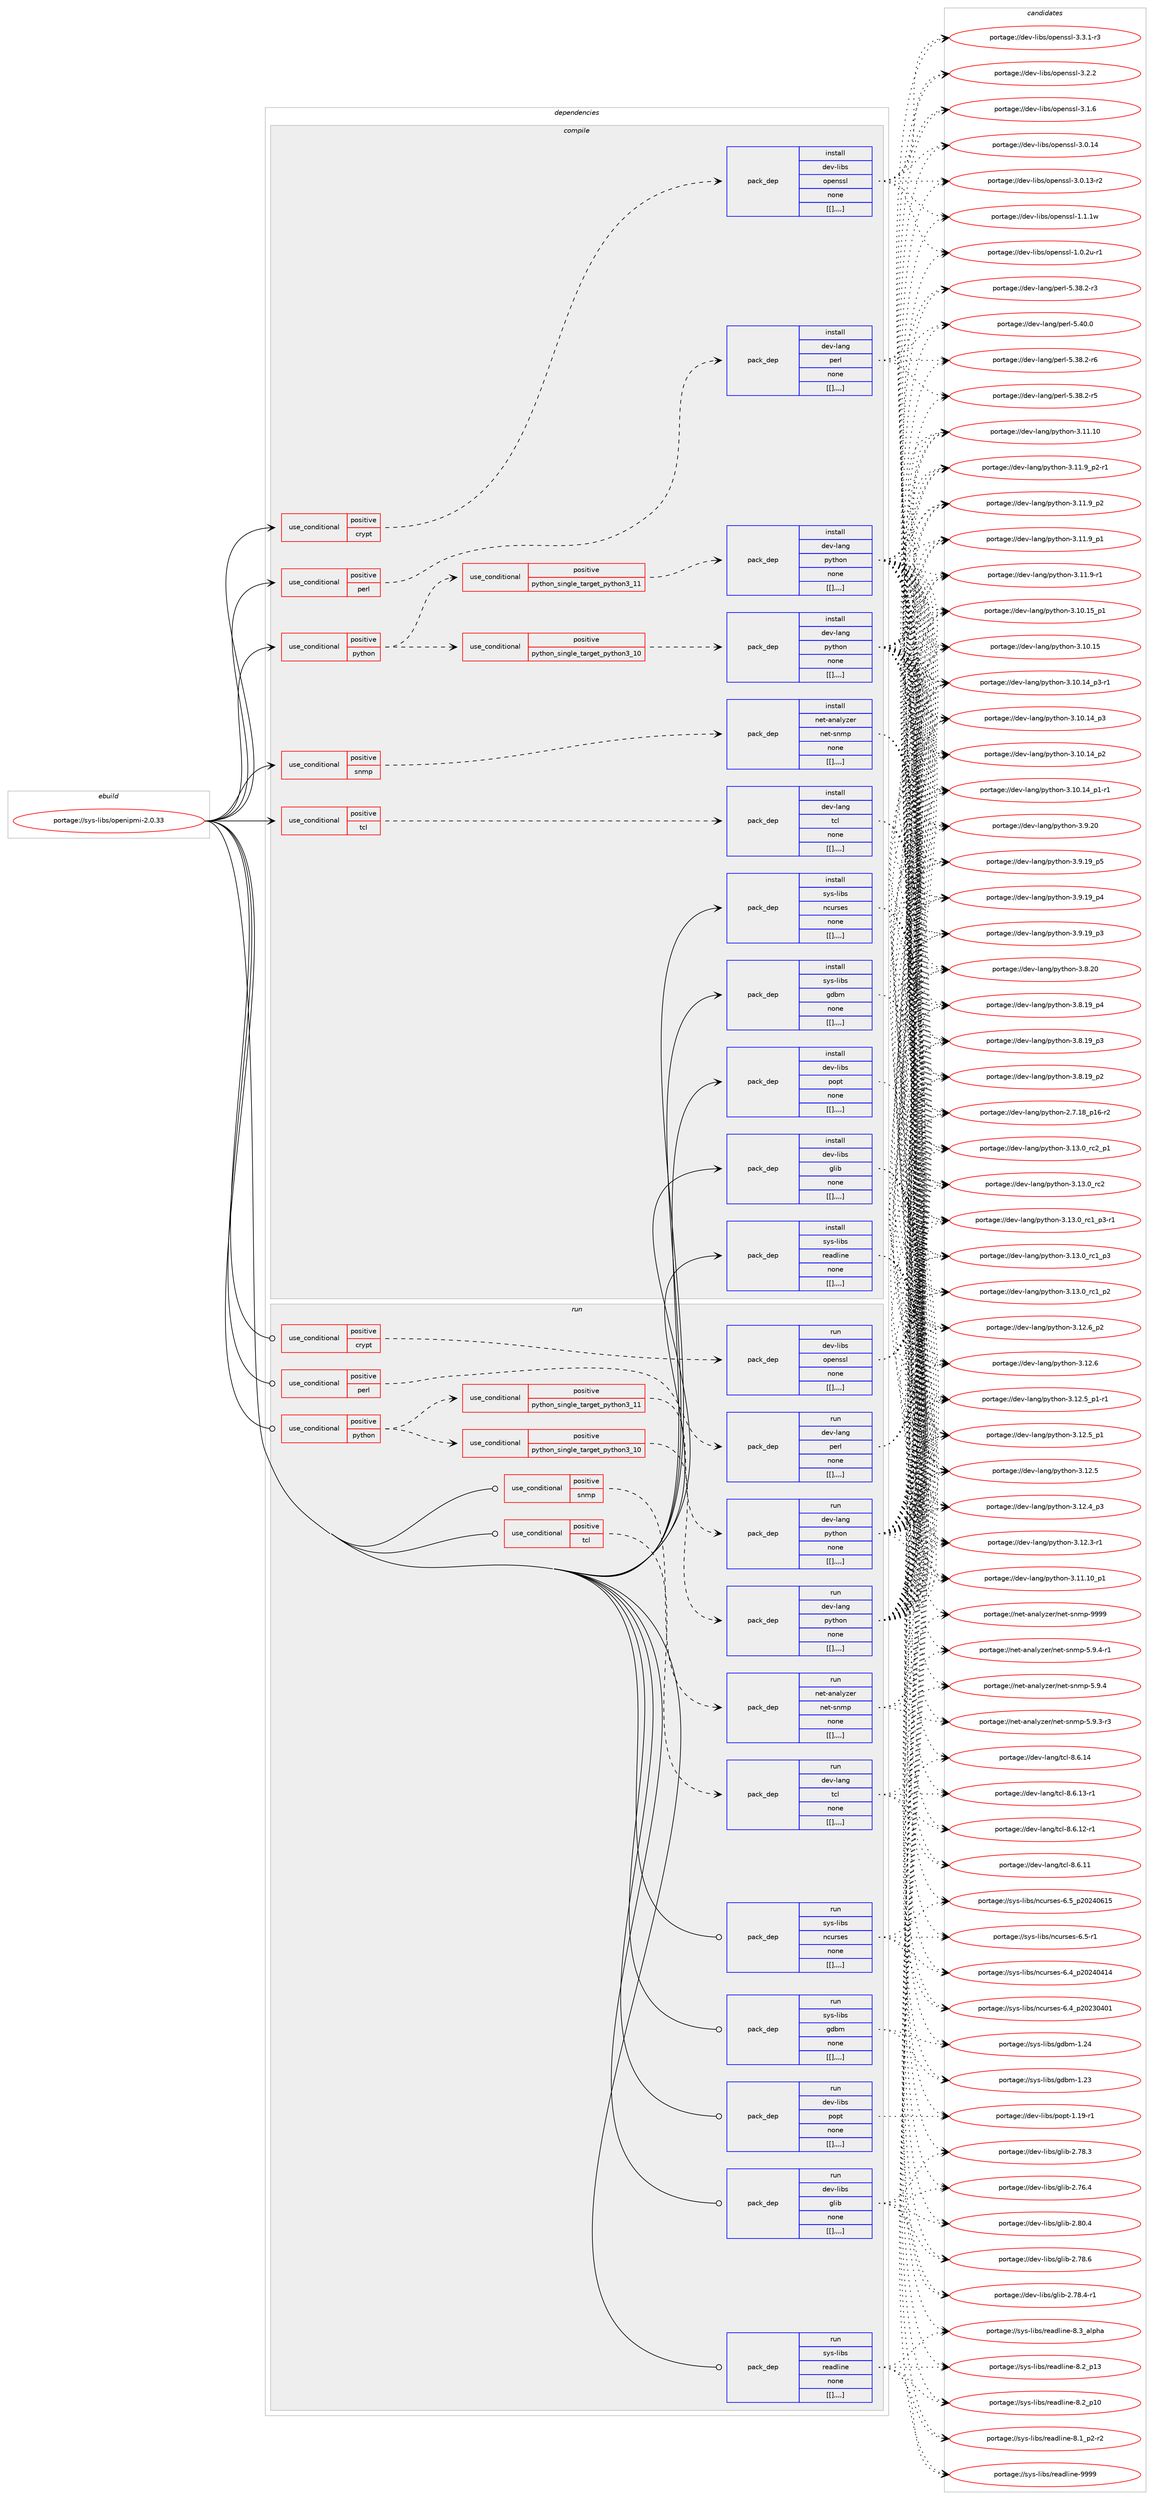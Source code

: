 digraph prolog {

# *************
# Graph options
# *************

newrank=true;
concentrate=true;
compound=true;
graph [rankdir=LR,fontname=Helvetica,fontsize=10,ranksep=1.5];#, ranksep=2.5, nodesep=0.2];
edge  [arrowhead=vee];
node  [fontname=Helvetica,fontsize=10];

# **********
# The ebuild
# **********

subgraph cluster_leftcol {
color=gray;
label=<<i>ebuild</i>>;
id [label="portage://sys-libs/openipmi-2.0.33", color=red, width=4, href="../sys-libs/openipmi-2.0.33.svg"];
}

# ****************
# The dependencies
# ****************

subgraph cluster_midcol {
color=gray;
label=<<i>dependencies</i>>;
subgraph cluster_compile {
fillcolor="#eeeeee";
style=filled;
label=<<i>compile</i>>;
subgraph cond10455 {
dependency28140 [label=<<TABLE BORDER="0" CELLBORDER="1" CELLSPACING="0" CELLPADDING="4"><TR><TD ROWSPAN="3" CELLPADDING="10">use_conditional</TD></TR><TR><TD>positive</TD></TR><TR><TD>crypt</TD></TR></TABLE>>, shape=none, color=red];
subgraph pack17607 {
dependency28141 [label=<<TABLE BORDER="0" CELLBORDER="1" CELLSPACING="0" CELLPADDING="4" WIDTH="220"><TR><TD ROWSPAN="6" CELLPADDING="30">pack_dep</TD></TR><TR><TD WIDTH="110">install</TD></TR><TR><TD>dev-libs</TD></TR><TR><TD>openssl</TD></TR><TR><TD>none</TD></TR><TR><TD>[[],,,,]</TD></TR></TABLE>>, shape=none, color=blue];
}
dependency28140:e -> dependency28141:w [weight=20,style="dashed",arrowhead="vee"];
}
id:e -> dependency28140:w [weight=20,style="solid",arrowhead="vee"];
subgraph cond10456 {
dependency28142 [label=<<TABLE BORDER="0" CELLBORDER="1" CELLSPACING="0" CELLPADDING="4"><TR><TD ROWSPAN="3" CELLPADDING="10">use_conditional</TD></TR><TR><TD>positive</TD></TR><TR><TD>perl</TD></TR></TABLE>>, shape=none, color=red];
subgraph pack17608 {
dependency28143 [label=<<TABLE BORDER="0" CELLBORDER="1" CELLSPACING="0" CELLPADDING="4" WIDTH="220"><TR><TD ROWSPAN="6" CELLPADDING="30">pack_dep</TD></TR><TR><TD WIDTH="110">install</TD></TR><TR><TD>dev-lang</TD></TR><TR><TD>perl</TD></TR><TR><TD>none</TD></TR><TR><TD>[[],,,,]</TD></TR></TABLE>>, shape=none, color=blue];
}
dependency28142:e -> dependency28143:w [weight=20,style="dashed",arrowhead="vee"];
}
id:e -> dependency28142:w [weight=20,style="solid",arrowhead="vee"];
subgraph cond10457 {
dependency28144 [label=<<TABLE BORDER="0" CELLBORDER="1" CELLSPACING="0" CELLPADDING="4"><TR><TD ROWSPAN="3" CELLPADDING="10">use_conditional</TD></TR><TR><TD>positive</TD></TR><TR><TD>python</TD></TR></TABLE>>, shape=none, color=red];
subgraph cond10458 {
dependency28145 [label=<<TABLE BORDER="0" CELLBORDER="1" CELLSPACING="0" CELLPADDING="4"><TR><TD ROWSPAN="3" CELLPADDING="10">use_conditional</TD></TR><TR><TD>positive</TD></TR><TR><TD>python_single_target_python3_10</TD></TR></TABLE>>, shape=none, color=red];
subgraph pack17609 {
dependency28146 [label=<<TABLE BORDER="0" CELLBORDER="1" CELLSPACING="0" CELLPADDING="4" WIDTH="220"><TR><TD ROWSPAN="6" CELLPADDING="30">pack_dep</TD></TR><TR><TD WIDTH="110">install</TD></TR><TR><TD>dev-lang</TD></TR><TR><TD>python</TD></TR><TR><TD>none</TD></TR><TR><TD>[[],,,,]</TD></TR></TABLE>>, shape=none, color=blue];
}
dependency28145:e -> dependency28146:w [weight=20,style="dashed",arrowhead="vee"];
}
dependency28144:e -> dependency28145:w [weight=20,style="dashed",arrowhead="vee"];
subgraph cond10459 {
dependency28147 [label=<<TABLE BORDER="0" CELLBORDER="1" CELLSPACING="0" CELLPADDING="4"><TR><TD ROWSPAN="3" CELLPADDING="10">use_conditional</TD></TR><TR><TD>positive</TD></TR><TR><TD>python_single_target_python3_11</TD></TR></TABLE>>, shape=none, color=red];
subgraph pack17610 {
dependency28148 [label=<<TABLE BORDER="0" CELLBORDER="1" CELLSPACING="0" CELLPADDING="4" WIDTH="220"><TR><TD ROWSPAN="6" CELLPADDING="30">pack_dep</TD></TR><TR><TD WIDTH="110">install</TD></TR><TR><TD>dev-lang</TD></TR><TR><TD>python</TD></TR><TR><TD>none</TD></TR><TR><TD>[[],,,,]</TD></TR></TABLE>>, shape=none, color=blue];
}
dependency28147:e -> dependency28148:w [weight=20,style="dashed",arrowhead="vee"];
}
dependency28144:e -> dependency28147:w [weight=20,style="dashed",arrowhead="vee"];
}
id:e -> dependency28144:w [weight=20,style="solid",arrowhead="vee"];
subgraph cond10460 {
dependency28149 [label=<<TABLE BORDER="0" CELLBORDER="1" CELLSPACING="0" CELLPADDING="4"><TR><TD ROWSPAN="3" CELLPADDING="10">use_conditional</TD></TR><TR><TD>positive</TD></TR><TR><TD>snmp</TD></TR></TABLE>>, shape=none, color=red];
subgraph pack17611 {
dependency28150 [label=<<TABLE BORDER="0" CELLBORDER="1" CELLSPACING="0" CELLPADDING="4" WIDTH="220"><TR><TD ROWSPAN="6" CELLPADDING="30">pack_dep</TD></TR><TR><TD WIDTH="110">install</TD></TR><TR><TD>net-analyzer</TD></TR><TR><TD>net-snmp</TD></TR><TR><TD>none</TD></TR><TR><TD>[[],,,,]</TD></TR></TABLE>>, shape=none, color=blue];
}
dependency28149:e -> dependency28150:w [weight=20,style="dashed",arrowhead="vee"];
}
id:e -> dependency28149:w [weight=20,style="solid",arrowhead="vee"];
subgraph cond10461 {
dependency28151 [label=<<TABLE BORDER="0" CELLBORDER="1" CELLSPACING="0" CELLPADDING="4"><TR><TD ROWSPAN="3" CELLPADDING="10">use_conditional</TD></TR><TR><TD>positive</TD></TR><TR><TD>tcl</TD></TR></TABLE>>, shape=none, color=red];
subgraph pack17612 {
dependency28152 [label=<<TABLE BORDER="0" CELLBORDER="1" CELLSPACING="0" CELLPADDING="4" WIDTH="220"><TR><TD ROWSPAN="6" CELLPADDING="30">pack_dep</TD></TR><TR><TD WIDTH="110">install</TD></TR><TR><TD>dev-lang</TD></TR><TR><TD>tcl</TD></TR><TR><TD>none</TD></TR><TR><TD>[[],,,,]</TD></TR></TABLE>>, shape=none, color=blue];
}
dependency28151:e -> dependency28152:w [weight=20,style="dashed",arrowhead="vee"];
}
id:e -> dependency28151:w [weight=20,style="solid",arrowhead="vee"];
subgraph pack17613 {
dependency28153 [label=<<TABLE BORDER="0" CELLBORDER="1" CELLSPACING="0" CELLPADDING="4" WIDTH="220"><TR><TD ROWSPAN="6" CELLPADDING="30">pack_dep</TD></TR><TR><TD WIDTH="110">install</TD></TR><TR><TD>dev-libs</TD></TR><TR><TD>glib</TD></TR><TR><TD>none</TD></TR><TR><TD>[[],,,,]</TD></TR></TABLE>>, shape=none, color=blue];
}
id:e -> dependency28153:w [weight=20,style="solid",arrowhead="vee"];
subgraph pack17614 {
dependency28154 [label=<<TABLE BORDER="0" CELLBORDER="1" CELLSPACING="0" CELLPADDING="4" WIDTH="220"><TR><TD ROWSPAN="6" CELLPADDING="30">pack_dep</TD></TR><TR><TD WIDTH="110">install</TD></TR><TR><TD>dev-libs</TD></TR><TR><TD>popt</TD></TR><TR><TD>none</TD></TR><TR><TD>[[],,,,]</TD></TR></TABLE>>, shape=none, color=blue];
}
id:e -> dependency28154:w [weight=20,style="solid",arrowhead="vee"];
subgraph pack17615 {
dependency28155 [label=<<TABLE BORDER="0" CELLBORDER="1" CELLSPACING="0" CELLPADDING="4" WIDTH="220"><TR><TD ROWSPAN="6" CELLPADDING="30">pack_dep</TD></TR><TR><TD WIDTH="110">install</TD></TR><TR><TD>sys-libs</TD></TR><TR><TD>gdbm</TD></TR><TR><TD>none</TD></TR><TR><TD>[[],,,,]</TD></TR></TABLE>>, shape=none, color=blue];
}
id:e -> dependency28155:w [weight=20,style="solid",arrowhead="vee"];
subgraph pack17616 {
dependency28156 [label=<<TABLE BORDER="0" CELLBORDER="1" CELLSPACING="0" CELLPADDING="4" WIDTH="220"><TR><TD ROWSPAN="6" CELLPADDING="30">pack_dep</TD></TR><TR><TD WIDTH="110">install</TD></TR><TR><TD>sys-libs</TD></TR><TR><TD>ncurses</TD></TR><TR><TD>none</TD></TR><TR><TD>[[],,,,]</TD></TR></TABLE>>, shape=none, color=blue];
}
id:e -> dependency28156:w [weight=20,style="solid",arrowhead="vee"];
subgraph pack17617 {
dependency28157 [label=<<TABLE BORDER="0" CELLBORDER="1" CELLSPACING="0" CELLPADDING="4" WIDTH="220"><TR><TD ROWSPAN="6" CELLPADDING="30">pack_dep</TD></TR><TR><TD WIDTH="110">install</TD></TR><TR><TD>sys-libs</TD></TR><TR><TD>readline</TD></TR><TR><TD>none</TD></TR><TR><TD>[[],,,,]</TD></TR></TABLE>>, shape=none, color=blue];
}
id:e -> dependency28157:w [weight=20,style="solid",arrowhead="vee"];
}
subgraph cluster_compileandrun {
fillcolor="#eeeeee";
style=filled;
label=<<i>compile and run</i>>;
}
subgraph cluster_run {
fillcolor="#eeeeee";
style=filled;
label=<<i>run</i>>;
subgraph cond10462 {
dependency28158 [label=<<TABLE BORDER="0" CELLBORDER="1" CELLSPACING="0" CELLPADDING="4"><TR><TD ROWSPAN="3" CELLPADDING="10">use_conditional</TD></TR><TR><TD>positive</TD></TR><TR><TD>crypt</TD></TR></TABLE>>, shape=none, color=red];
subgraph pack17618 {
dependency28159 [label=<<TABLE BORDER="0" CELLBORDER="1" CELLSPACING="0" CELLPADDING="4" WIDTH="220"><TR><TD ROWSPAN="6" CELLPADDING="30">pack_dep</TD></TR><TR><TD WIDTH="110">run</TD></TR><TR><TD>dev-libs</TD></TR><TR><TD>openssl</TD></TR><TR><TD>none</TD></TR><TR><TD>[[],,,,]</TD></TR></TABLE>>, shape=none, color=blue];
}
dependency28158:e -> dependency28159:w [weight=20,style="dashed",arrowhead="vee"];
}
id:e -> dependency28158:w [weight=20,style="solid",arrowhead="odot"];
subgraph cond10463 {
dependency28160 [label=<<TABLE BORDER="0" CELLBORDER="1" CELLSPACING="0" CELLPADDING="4"><TR><TD ROWSPAN="3" CELLPADDING="10">use_conditional</TD></TR><TR><TD>positive</TD></TR><TR><TD>perl</TD></TR></TABLE>>, shape=none, color=red];
subgraph pack17619 {
dependency28161 [label=<<TABLE BORDER="0" CELLBORDER="1" CELLSPACING="0" CELLPADDING="4" WIDTH="220"><TR><TD ROWSPAN="6" CELLPADDING="30">pack_dep</TD></TR><TR><TD WIDTH="110">run</TD></TR><TR><TD>dev-lang</TD></TR><TR><TD>perl</TD></TR><TR><TD>none</TD></TR><TR><TD>[[],,,,]</TD></TR></TABLE>>, shape=none, color=blue];
}
dependency28160:e -> dependency28161:w [weight=20,style="dashed",arrowhead="vee"];
}
id:e -> dependency28160:w [weight=20,style="solid",arrowhead="odot"];
subgraph cond10464 {
dependency28162 [label=<<TABLE BORDER="0" CELLBORDER="1" CELLSPACING="0" CELLPADDING="4"><TR><TD ROWSPAN="3" CELLPADDING="10">use_conditional</TD></TR><TR><TD>positive</TD></TR><TR><TD>python</TD></TR></TABLE>>, shape=none, color=red];
subgraph cond10465 {
dependency28163 [label=<<TABLE BORDER="0" CELLBORDER="1" CELLSPACING="0" CELLPADDING="4"><TR><TD ROWSPAN="3" CELLPADDING="10">use_conditional</TD></TR><TR><TD>positive</TD></TR><TR><TD>python_single_target_python3_10</TD></TR></TABLE>>, shape=none, color=red];
subgraph pack17620 {
dependency28164 [label=<<TABLE BORDER="0" CELLBORDER="1" CELLSPACING="0" CELLPADDING="4" WIDTH="220"><TR><TD ROWSPAN="6" CELLPADDING="30">pack_dep</TD></TR><TR><TD WIDTH="110">run</TD></TR><TR><TD>dev-lang</TD></TR><TR><TD>python</TD></TR><TR><TD>none</TD></TR><TR><TD>[[],,,,]</TD></TR></TABLE>>, shape=none, color=blue];
}
dependency28163:e -> dependency28164:w [weight=20,style="dashed",arrowhead="vee"];
}
dependency28162:e -> dependency28163:w [weight=20,style="dashed",arrowhead="vee"];
subgraph cond10466 {
dependency28165 [label=<<TABLE BORDER="0" CELLBORDER="1" CELLSPACING="0" CELLPADDING="4"><TR><TD ROWSPAN="3" CELLPADDING="10">use_conditional</TD></TR><TR><TD>positive</TD></TR><TR><TD>python_single_target_python3_11</TD></TR></TABLE>>, shape=none, color=red];
subgraph pack17621 {
dependency28166 [label=<<TABLE BORDER="0" CELLBORDER="1" CELLSPACING="0" CELLPADDING="4" WIDTH="220"><TR><TD ROWSPAN="6" CELLPADDING="30">pack_dep</TD></TR><TR><TD WIDTH="110">run</TD></TR><TR><TD>dev-lang</TD></TR><TR><TD>python</TD></TR><TR><TD>none</TD></TR><TR><TD>[[],,,,]</TD></TR></TABLE>>, shape=none, color=blue];
}
dependency28165:e -> dependency28166:w [weight=20,style="dashed",arrowhead="vee"];
}
dependency28162:e -> dependency28165:w [weight=20,style="dashed",arrowhead="vee"];
}
id:e -> dependency28162:w [weight=20,style="solid",arrowhead="odot"];
subgraph cond10467 {
dependency28167 [label=<<TABLE BORDER="0" CELLBORDER="1" CELLSPACING="0" CELLPADDING="4"><TR><TD ROWSPAN="3" CELLPADDING="10">use_conditional</TD></TR><TR><TD>positive</TD></TR><TR><TD>snmp</TD></TR></TABLE>>, shape=none, color=red];
subgraph pack17622 {
dependency28168 [label=<<TABLE BORDER="0" CELLBORDER="1" CELLSPACING="0" CELLPADDING="4" WIDTH="220"><TR><TD ROWSPAN="6" CELLPADDING="30">pack_dep</TD></TR><TR><TD WIDTH="110">run</TD></TR><TR><TD>net-analyzer</TD></TR><TR><TD>net-snmp</TD></TR><TR><TD>none</TD></TR><TR><TD>[[],,,,]</TD></TR></TABLE>>, shape=none, color=blue];
}
dependency28167:e -> dependency28168:w [weight=20,style="dashed",arrowhead="vee"];
}
id:e -> dependency28167:w [weight=20,style="solid",arrowhead="odot"];
subgraph cond10468 {
dependency28169 [label=<<TABLE BORDER="0" CELLBORDER="1" CELLSPACING="0" CELLPADDING="4"><TR><TD ROWSPAN="3" CELLPADDING="10">use_conditional</TD></TR><TR><TD>positive</TD></TR><TR><TD>tcl</TD></TR></TABLE>>, shape=none, color=red];
subgraph pack17623 {
dependency28170 [label=<<TABLE BORDER="0" CELLBORDER="1" CELLSPACING="0" CELLPADDING="4" WIDTH="220"><TR><TD ROWSPAN="6" CELLPADDING="30">pack_dep</TD></TR><TR><TD WIDTH="110">run</TD></TR><TR><TD>dev-lang</TD></TR><TR><TD>tcl</TD></TR><TR><TD>none</TD></TR><TR><TD>[[],,,,]</TD></TR></TABLE>>, shape=none, color=blue];
}
dependency28169:e -> dependency28170:w [weight=20,style="dashed",arrowhead="vee"];
}
id:e -> dependency28169:w [weight=20,style="solid",arrowhead="odot"];
subgraph pack17624 {
dependency28171 [label=<<TABLE BORDER="0" CELLBORDER="1" CELLSPACING="0" CELLPADDING="4" WIDTH="220"><TR><TD ROWSPAN="6" CELLPADDING="30">pack_dep</TD></TR><TR><TD WIDTH="110">run</TD></TR><TR><TD>dev-libs</TD></TR><TR><TD>glib</TD></TR><TR><TD>none</TD></TR><TR><TD>[[],,,,]</TD></TR></TABLE>>, shape=none, color=blue];
}
id:e -> dependency28171:w [weight=20,style="solid",arrowhead="odot"];
subgraph pack17625 {
dependency28172 [label=<<TABLE BORDER="0" CELLBORDER="1" CELLSPACING="0" CELLPADDING="4" WIDTH="220"><TR><TD ROWSPAN="6" CELLPADDING="30">pack_dep</TD></TR><TR><TD WIDTH="110">run</TD></TR><TR><TD>dev-libs</TD></TR><TR><TD>popt</TD></TR><TR><TD>none</TD></TR><TR><TD>[[],,,,]</TD></TR></TABLE>>, shape=none, color=blue];
}
id:e -> dependency28172:w [weight=20,style="solid",arrowhead="odot"];
subgraph pack17626 {
dependency28173 [label=<<TABLE BORDER="0" CELLBORDER="1" CELLSPACING="0" CELLPADDING="4" WIDTH="220"><TR><TD ROWSPAN="6" CELLPADDING="30">pack_dep</TD></TR><TR><TD WIDTH="110">run</TD></TR><TR><TD>sys-libs</TD></TR><TR><TD>gdbm</TD></TR><TR><TD>none</TD></TR><TR><TD>[[],,,,]</TD></TR></TABLE>>, shape=none, color=blue];
}
id:e -> dependency28173:w [weight=20,style="solid",arrowhead="odot"];
subgraph pack17627 {
dependency28174 [label=<<TABLE BORDER="0" CELLBORDER="1" CELLSPACING="0" CELLPADDING="4" WIDTH="220"><TR><TD ROWSPAN="6" CELLPADDING="30">pack_dep</TD></TR><TR><TD WIDTH="110">run</TD></TR><TR><TD>sys-libs</TD></TR><TR><TD>ncurses</TD></TR><TR><TD>none</TD></TR><TR><TD>[[],,,,]</TD></TR></TABLE>>, shape=none, color=blue];
}
id:e -> dependency28174:w [weight=20,style="solid",arrowhead="odot"];
subgraph pack17628 {
dependency28175 [label=<<TABLE BORDER="0" CELLBORDER="1" CELLSPACING="0" CELLPADDING="4" WIDTH="220"><TR><TD ROWSPAN="6" CELLPADDING="30">pack_dep</TD></TR><TR><TD WIDTH="110">run</TD></TR><TR><TD>sys-libs</TD></TR><TR><TD>readline</TD></TR><TR><TD>none</TD></TR><TR><TD>[[],,,,]</TD></TR></TABLE>>, shape=none, color=blue];
}
id:e -> dependency28175:w [weight=20,style="solid",arrowhead="odot"];
}
}

# **************
# The candidates
# **************

subgraph cluster_choices {
rank=same;
color=gray;
label=<<i>candidates</i>>;

subgraph choice17607 {
color=black;
nodesep=1;
choice1001011184510810598115471111121011101151151084551465146494511451 [label="portage://dev-libs/openssl-3.3.1-r3", color=red, width=4,href="../dev-libs/openssl-3.3.1-r3.svg"];
choice100101118451081059811547111112101110115115108455146504650 [label="portage://dev-libs/openssl-3.2.2", color=red, width=4,href="../dev-libs/openssl-3.2.2.svg"];
choice100101118451081059811547111112101110115115108455146494654 [label="portage://dev-libs/openssl-3.1.6", color=red, width=4,href="../dev-libs/openssl-3.1.6.svg"];
choice10010111845108105981154711111210111011511510845514648464952 [label="portage://dev-libs/openssl-3.0.14", color=red, width=4,href="../dev-libs/openssl-3.0.14.svg"];
choice100101118451081059811547111112101110115115108455146484649514511450 [label="portage://dev-libs/openssl-3.0.13-r2", color=red, width=4,href="../dev-libs/openssl-3.0.13-r2.svg"];
choice100101118451081059811547111112101110115115108454946494649119 [label="portage://dev-libs/openssl-1.1.1w", color=red, width=4,href="../dev-libs/openssl-1.1.1w.svg"];
choice1001011184510810598115471111121011101151151084549464846501174511449 [label="portage://dev-libs/openssl-1.0.2u-r1", color=red, width=4,href="../dev-libs/openssl-1.0.2u-r1.svg"];
dependency28141:e -> choice1001011184510810598115471111121011101151151084551465146494511451:w [style=dotted,weight="100"];
dependency28141:e -> choice100101118451081059811547111112101110115115108455146504650:w [style=dotted,weight="100"];
dependency28141:e -> choice100101118451081059811547111112101110115115108455146494654:w [style=dotted,weight="100"];
dependency28141:e -> choice10010111845108105981154711111210111011511510845514648464952:w [style=dotted,weight="100"];
dependency28141:e -> choice100101118451081059811547111112101110115115108455146484649514511450:w [style=dotted,weight="100"];
dependency28141:e -> choice100101118451081059811547111112101110115115108454946494649119:w [style=dotted,weight="100"];
dependency28141:e -> choice1001011184510810598115471111121011101151151084549464846501174511449:w [style=dotted,weight="100"];
}
subgraph choice17608 {
color=black;
nodesep=1;
choice10010111845108971101034711210111410845534652484648 [label="portage://dev-lang/perl-5.40.0", color=red, width=4,href="../dev-lang/perl-5.40.0.svg"];
choice100101118451089711010347112101114108455346515646504511454 [label="portage://dev-lang/perl-5.38.2-r6", color=red, width=4,href="../dev-lang/perl-5.38.2-r6.svg"];
choice100101118451089711010347112101114108455346515646504511453 [label="portage://dev-lang/perl-5.38.2-r5", color=red, width=4,href="../dev-lang/perl-5.38.2-r5.svg"];
choice100101118451089711010347112101114108455346515646504511451 [label="portage://dev-lang/perl-5.38.2-r3", color=red, width=4,href="../dev-lang/perl-5.38.2-r3.svg"];
dependency28143:e -> choice10010111845108971101034711210111410845534652484648:w [style=dotted,weight="100"];
dependency28143:e -> choice100101118451089711010347112101114108455346515646504511454:w [style=dotted,weight="100"];
dependency28143:e -> choice100101118451089711010347112101114108455346515646504511453:w [style=dotted,weight="100"];
dependency28143:e -> choice100101118451089711010347112101114108455346515646504511451:w [style=dotted,weight="100"];
}
subgraph choice17609 {
color=black;
nodesep=1;
choice100101118451089711010347112121116104111110455146495146489511499509511249 [label="portage://dev-lang/python-3.13.0_rc2_p1", color=red, width=4,href="../dev-lang/python-3.13.0_rc2_p1.svg"];
choice10010111845108971101034711212111610411111045514649514648951149950 [label="portage://dev-lang/python-3.13.0_rc2", color=red, width=4,href="../dev-lang/python-3.13.0_rc2.svg"];
choice1001011184510897110103471121211161041111104551464951464895114994995112514511449 [label="portage://dev-lang/python-3.13.0_rc1_p3-r1", color=red, width=4,href="../dev-lang/python-3.13.0_rc1_p3-r1.svg"];
choice100101118451089711010347112121116104111110455146495146489511499499511251 [label="portage://dev-lang/python-3.13.0_rc1_p3", color=red, width=4,href="../dev-lang/python-3.13.0_rc1_p3.svg"];
choice100101118451089711010347112121116104111110455146495146489511499499511250 [label="portage://dev-lang/python-3.13.0_rc1_p2", color=red, width=4,href="../dev-lang/python-3.13.0_rc1_p2.svg"];
choice100101118451089711010347112121116104111110455146495046549511250 [label="portage://dev-lang/python-3.12.6_p2", color=red, width=4,href="../dev-lang/python-3.12.6_p2.svg"];
choice10010111845108971101034711212111610411111045514649504654 [label="portage://dev-lang/python-3.12.6", color=red, width=4,href="../dev-lang/python-3.12.6.svg"];
choice1001011184510897110103471121211161041111104551464950465395112494511449 [label="portage://dev-lang/python-3.12.5_p1-r1", color=red, width=4,href="../dev-lang/python-3.12.5_p1-r1.svg"];
choice100101118451089711010347112121116104111110455146495046539511249 [label="portage://dev-lang/python-3.12.5_p1", color=red, width=4,href="../dev-lang/python-3.12.5_p1.svg"];
choice10010111845108971101034711212111610411111045514649504653 [label="portage://dev-lang/python-3.12.5", color=red, width=4,href="../dev-lang/python-3.12.5.svg"];
choice100101118451089711010347112121116104111110455146495046529511251 [label="portage://dev-lang/python-3.12.4_p3", color=red, width=4,href="../dev-lang/python-3.12.4_p3.svg"];
choice100101118451089711010347112121116104111110455146495046514511449 [label="portage://dev-lang/python-3.12.3-r1", color=red, width=4,href="../dev-lang/python-3.12.3-r1.svg"];
choice10010111845108971101034711212111610411111045514649494649489511249 [label="portage://dev-lang/python-3.11.10_p1", color=red, width=4,href="../dev-lang/python-3.11.10_p1.svg"];
choice1001011184510897110103471121211161041111104551464949464948 [label="portage://dev-lang/python-3.11.10", color=red, width=4,href="../dev-lang/python-3.11.10.svg"];
choice1001011184510897110103471121211161041111104551464949465795112504511449 [label="portage://dev-lang/python-3.11.9_p2-r1", color=red, width=4,href="../dev-lang/python-3.11.9_p2-r1.svg"];
choice100101118451089711010347112121116104111110455146494946579511250 [label="portage://dev-lang/python-3.11.9_p2", color=red, width=4,href="../dev-lang/python-3.11.9_p2.svg"];
choice100101118451089711010347112121116104111110455146494946579511249 [label="portage://dev-lang/python-3.11.9_p1", color=red, width=4,href="../dev-lang/python-3.11.9_p1.svg"];
choice100101118451089711010347112121116104111110455146494946574511449 [label="portage://dev-lang/python-3.11.9-r1", color=red, width=4,href="../dev-lang/python-3.11.9-r1.svg"];
choice10010111845108971101034711212111610411111045514649484649539511249 [label="portage://dev-lang/python-3.10.15_p1", color=red, width=4,href="../dev-lang/python-3.10.15_p1.svg"];
choice1001011184510897110103471121211161041111104551464948464953 [label="portage://dev-lang/python-3.10.15", color=red, width=4,href="../dev-lang/python-3.10.15.svg"];
choice100101118451089711010347112121116104111110455146494846495295112514511449 [label="portage://dev-lang/python-3.10.14_p3-r1", color=red, width=4,href="../dev-lang/python-3.10.14_p3-r1.svg"];
choice10010111845108971101034711212111610411111045514649484649529511251 [label="portage://dev-lang/python-3.10.14_p3", color=red, width=4,href="../dev-lang/python-3.10.14_p3.svg"];
choice10010111845108971101034711212111610411111045514649484649529511250 [label="portage://dev-lang/python-3.10.14_p2", color=red, width=4,href="../dev-lang/python-3.10.14_p2.svg"];
choice100101118451089711010347112121116104111110455146494846495295112494511449 [label="portage://dev-lang/python-3.10.14_p1-r1", color=red, width=4,href="../dev-lang/python-3.10.14_p1-r1.svg"];
choice10010111845108971101034711212111610411111045514657465048 [label="portage://dev-lang/python-3.9.20", color=red, width=4,href="../dev-lang/python-3.9.20.svg"];
choice100101118451089711010347112121116104111110455146574649579511253 [label="portage://dev-lang/python-3.9.19_p5", color=red, width=4,href="../dev-lang/python-3.9.19_p5.svg"];
choice100101118451089711010347112121116104111110455146574649579511252 [label="portage://dev-lang/python-3.9.19_p4", color=red, width=4,href="../dev-lang/python-3.9.19_p4.svg"];
choice100101118451089711010347112121116104111110455146574649579511251 [label="portage://dev-lang/python-3.9.19_p3", color=red, width=4,href="../dev-lang/python-3.9.19_p3.svg"];
choice10010111845108971101034711212111610411111045514656465048 [label="portage://dev-lang/python-3.8.20", color=red, width=4,href="../dev-lang/python-3.8.20.svg"];
choice100101118451089711010347112121116104111110455146564649579511252 [label="portage://dev-lang/python-3.8.19_p4", color=red, width=4,href="../dev-lang/python-3.8.19_p4.svg"];
choice100101118451089711010347112121116104111110455146564649579511251 [label="portage://dev-lang/python-3.8.19_p3", color=red, width=4,href="../dev-lang/python-3.8.19_p3.svg"];
choice100101118451089711010347112121116104111110455146564649579511250 [label="portage://dev-lang/python-3.8.19_p2", color=red, width=4,href="../dev-lang/python-3.8.19_p2.svg"];
choice100101118451089711010347112121116104111110455046554649569511249544511450 [label="portage://dev-lang/python-2.7.18_p16-r2", color=red, width=4,href="../dev-lang/python-2.7.18_p16-r2.svg"];
dependency28146:e -> choice100101118451089711010347112121116104111110455146495146489511499509511249:w [style=dotted,weight="100"];
dependency28146:e -> choice10010111845108971101034711212111610411111045514649514648951149950:w [style=dotted,weight="100"];
dependency28146:e -> choice1001011184510897110103471121211161041111104551464951464895114994995112514511449:w [style=dotted,weight="100"];
dependency28146:e -> choice100101118451089711010347112121116104111110455146495146489511499499511251:w [style=dotted,weight="100"];
dependency28146:e -> choice100101118451089711010347112121116104111110455146495146489511499499511250:w [style=dotted,weight="100"];
dependency28146:e -> choice100101118451089711010347112121116104111110455146495046549511250:w [style=dotted,weight="100"];
dependency28146:e -> choice10010111845108971101034711212111610411111045514649504654:w [style=dotted,weight="100"];
dependency28146:e -> choice1001011184510897110103471121211161041111104551464950465395112494511449:w [style=dotted,weight="100"];
dependency28146:e -> choice100101118451089711010347112121116104111110455146495046539511249:w [style=dotted,weight="100"];
dependency28146:e -> choice10010111845108971101034711212111610411111045514649504653:w [style=dotted,weight="100"];
dependency28146:e -> choice100101118451089711010347112121116104111110455146495046529511251:w [style=dotted,weight="100"];
dependency28146:e -> choice100101118451089711010347112121116104111110455146495046514511449:w [style=dotted,weight="100"];
dependency28146:e -> choice10010111845108971101034711212111610411111045514649494649489511249:w [style=dotted,weight="100"];
dependency28146:e -> choice1001011184510897110103471121211161041111104551464949464948:w [style=dotted,weight="100"];
dependency28146:e -> choice1001011184510897110103471121211161041111104551464949465795112504511449:w [style=dotted,weight="100"];
dependency28146:e -> choice100101118451089711010347112121116104111110455146494946579511250:w [style=dotted,weight="100"];
dependency28146:e -> choice100101118451089711010347112121116104111110455146494946579511249:w [style=dotted,weight="100"];
dependency28146:e -> choice100101118451089711010347112121116104111110455146494946574511449:w [style=dotted,weight="100"];
dependency28146:e -> choice10010111845108971101034711212111610411111045514649484649539511249:w [style=dotted,weight="100"];
dependency28146:e -> choice1001011184510897110103471121211161041111104551464948464953:w [style=dotted,weight="100"];
dependency28146:e -> choice100101118451089711010347112121116104111110455146494846495295112514511449:w [style=dotted,weight="100"];
dependency28146:e -> choice10010111845108971101034711212111610411111045514649484649529511251:w [style=dotted,weight="100"];
dependency28146:e -> choice10010111845108971101034711212111610411111045514649484649529511250:w [style=dotted,weight="100"];
dependency28146:e -> choice100101118451089711010347112121116104111110455146494846495295112494511449:w [style=dotted,weight="100"];
dependency28146:e -> choice10010111845108971101034711212111610411111045514657465048:w [style=dotted,weight="100"];
dependency28146:e -> choice100101118451089711010347112121116104111110455146574649579511253:w [style=dotted,weight="100"];
dependency28146:e -> choice100101118451089711010347112121116104111110455146574649579511252:w [style=dotted,weight="100"];
dependency28146:e -> choice100101118451089711010347112121116104111110455146574649579511251:w [style=dotted,weight="100"];
dependency28146:e -> choice10010111845108971101034711212111610411111045514656465048:w [style=dotted,weight="100"];
dependency28146:e -> choice100101118451089711010347112121116104111110455146564649579511252:w [style=dotted,weight="100"];
dependency28146:e -> choice100101118451089711010347112121116104111110455146564649579511251:w [style=dotted,weight="100"];
dependency28146:e -> choice100101118451089711010347112121116104111110455146564649579511250:w [style=dotted,weight="100"];
dependency28146:e -> choice100101118451089711010347112121116104111110455046554649569511249544511450:w [style=dotted,weight="100"];
}
subgraph choice17610 {
color=black;
nodesep=1;
choice100101118451089711010347112121116104111110455146495146489511499509511249 [label="portage://dev-lang/python-3.13.0_rc2_p1", color=red, width=4,href="../dev-lang/python-3.13.0_rc2_p1.svg"];
choice10010111845108971101034711212111610411111045514649514648951149950 [label="portage://dev-lang/python-3.13.0_rc2", color=red, width=4,href="../dev-lang/python-3.13.0_rc2.svg"];
choice1001011184510897110103471121211161041111104551464951464895114994995112514511449 [label="portage://dev-lang/python-3.13.0_rc1_p3-r1", color=red, width=4,href="../dev-lang/python-3.13.0_rc1_p3-r1.svg"];
choice100101118451089711010347112121116104111110455146495146489511499499511251 [label="portage://dev-lang/python-3.13.0_rc1_p3", color=red, width=4,href="../dev-lang/python-3.13.0_rc1_p3.svg"];
choice100101118451089711010347112121116104111110455146495146489511499499511250 [label="portage://dev-lang/python-3.13.0_rc1_p2", color=red, width=4,href="../dev-lang/python-3.13.0_rc1_p2.svg"];
choice100101118451089711010347112121116104111110455146495046549511250 [label="portage://dev-lang/python-3.12.6_p2", color=red, width=4,href="../dev-lang/python-3.12.6_p2.svg"];
choice10010111845108971101034711212111610411111045514649504654 [label="portage://dev-lang/python-3.12.6", color=red, width=4,href="../dev-lang/python-3.12.6.svg"];
choice1001011184510897110103471121211161041111104551464950465395112494511449 [label="portage://dev-lang/python-3.12.5_p1-r1", color=red, width=4,href="../dev-lang/python-3.12.5_p1-r1.svg"];
choice100101118451089711010347112121116104111110455146495046539511249 [label="portage://dev-lang/python-3.12.5_p1", color=red, width=4,href="../dev-lang/python-3.12.5_p1.svg"];
choice10010111845108971101034711212111610411111045514649504653 [label="portage://dev-lang/python-3.12.5", color=red, width=4,href="../dev-lang/python-3.12.5.svg"];
choice100101118451089711010347112121116104111110455146495046529511251 [label="portage://dev-lang/python-3.12.4_p3", color=red, width=4,href="../dev-lang/python-3.12.4_p3.svg"];
choice100101118451089711010347112121116104111110455146495046514511449 [label="portage://dev-lang/python-3.12.3-r1", color=red, width=4,href="../dev-lang/python-3.12.3-r1.svg"];
choice10010111845108971101034711212111610411111045514649494649489511249 [label="portage://dev-lang/python-3.11.10_p1", color=red, width=4,href="../dev-lang/python-3.11.10_p1.svg"];
choice1001011184510897110103471121211161041111104551464949464948 [label="portage://dev-lang/python-3.11.10", color=red, width=4,href="../dev-lang/python-3.11.10.svg"];
choice1001011184510897110103471121211161041111104551464949465795112504511449 [label="portage://dev-lang/python-3.11.9_p2-r1", color=red, width=4,href="../dev-lang/python-3.11.9_p2-r1.svg"];
choice100101118451089711010347112121116104111110455146494946579511250 [label="portage://dev-lang/python-3.11.9_p2", color=red, width=4,href="../dev-lang/python-3.11.9_p2.svg"];
choice100101118451089711010347112121116104111110455146494946579511249 [label="portage://dev-lang/python-3.11.9_p1", color=red, width=4,href="../dev-lang/python-3.11.9_p1.svg"];
choice100101118451089711010347112121116104111110455146494946574511449 [label="portage://dev-lang/python-3.11.9-r1", color=red, width=4,href="../dev-lang/python-3.11.9-r1.svg"];
choice10010111845108971101034711212111610411111045514649484649539511249 [label="portage://dev-lang/python-3.10.15_p1", color=red, width=4,href="../dev-lang/python-3.10.15_p1.svg"];
choice1001011184510897110103471121211161041111104551464948464953 [label="portage://dev-lang/python-3.10.15", color=red, width=4,href="../dev-lang/python-3.10.15.svg"];
choice100101118451089711010347112121116104111110455146494846495295112514511449 [label="portage://dev-lang/python-3.10.14_p3-r1", color=red, width=4,href="../dev-lang/python-3.10.14_p3-r1.svg"];
choice10010111845108971101034711212111610411111045514649484649529511251 [label="portage://dev-lang/python-3.10.14_p3", color=red, width=4,href="../dev-lang/python-3.10.14_p3.svg"];
choice10010111845108971101034711212111610411111045514649484649529511250 [label="portage://dev-lang/python-3.10.14_p2", color=red, width=4,href="../dev-lang/python-3.10.14_p2.svg"];
choice100101118451089711010347112121116104111110455146494846495295112494511449 [label="portage://dev-lang/python-3.10.14_p1-r1", color=red, width=4,href="../dev-lang/python-3.10.14_p1-r1.svg"];
choice10010111845108971101034711212111610411111045514657465048 [label="portage://dev-lang/python-3.9.20", color=red, width=4,href="../dev-lang/python-3.9.20.svg"];
choice100101118451089711010347112121116104111110455146574649579511253 [label="portage://dev-lang/python-3.9.19_p5", color=red, width=4,href="../dev-lang/python-3.9.19_p5.svg"];
choice100101118451089711010347112121116104111110455146574649579511252 [label="portage://dev-lang/python-3.9.19_p4", color=red, width=4,href="../dev-lang/python-3.9.19_p4.svg"];
choice100101118451089711010347112121116104111110455146574649579511251 [label="portage://dev-lang/python-3.9.19_p3", color=red, width=4,href="../dev-lang/python-3.9.19_p3.svg"];
choice10010111845108971101034711212111610411111045514656465048 [label="portage://dev-lang/python-3.8.20", color=red, width=4,href="../dev-lang/python-3.8.20.svg"];
choice100101118451089711010347112121116104111110455146564649579511252 [label="portage://dev-lang/python-3.8.19_p4", color=red, width=4,href="../dev-lang/python-3.8.19_p4.svg"];
choice100101118451089711010347112121116104111110455146564649579511251 [label="portage://dev-lang/python-3.8.19_p3", color=red, width=4,href="../dev-lang/python-3.8.19_p3.svg"];
choice100101118451089711010347112121116104111110455146564649579511250 [label="portage://dev-lang/python-3.8.19_p2", color=red, width=4,href="../dev-lang/python-3.8.19_p2.svg"];
choice100101118451089711010347112121116104111110455046554649569511249544511450 [label="portage://dev-lang/python-2.7.18_p16-r2", color=red, width=4,href="../dev-lang/python-2.7.18_p16-r2.svg"];
dependency28148:e -> choice100101118451089711010347112121116104111110455146495146489511499509511249:w [style=dotted,weight="100"];
dependency28148:e -> choice10010111845108971101034711212111610411111045514649514648951149950:w [style=dotted,weight="100"];
dependency28148:e -> choice1001011184510897110103471121211161041111104551464951464895114994995112514511449:w [style=dotted,weight="100"];
dependency28148:e -> choice100101118451089711010347112121116104111110455146495146489511499499511251:w [style=dotted,weight="100"];
dependency28148:e -> choice100101118451089711010347112121116104111110455146495146489511499499511250:w [style=dotted,weight="100"];
dependency28148:e -> choice100101118451089711010347112121116104111110455146495046549511250:w [style=dotted,weight="100"];
dependency28148:e -> choice10010111845108971101034711212111610411111045514649504654:w [style=dotted,weight="100"];
dependency28148:e -> choice1001011184510897110103471121211161041111104551464950465395112494511449:w [style=dotted,weight="100"];
dependency28148:e -> choice100101118451089711010347112121116104111110455146495046539511249:w [style=dotted,weight="100"];
dependency28148:e -> choice10010111845108971101034711212111610411111045514649504653:w [style=dotted,weight="100"];
dependency28148:e -> choice100101118451089711010347112121116104111110455146495046529511251:w [style=dotted,weight="100"];
dependency28148:e -> choice100101118451089711010347112121116104111110455146495046514511449:w [style=dotted,weight="100"];
dependency28148:e -> choice10010111845108971101034711212111610411111045514649494649489511249:w [style=dotted,weight="100"];
dependency28148:e -> choice1001011184510897110103471121211161041111104551464949464948:w [style=dotted,weight="100"];
dependency28148:e -> choice1001011184510897110103471121211161041111104551464949465795112504511449:w [style=dotted,weight="100"];
dependency28148:e -> choice100101118451089711010347112121116104111110455146494946579511250:w [style=dotted,weight="100"];
dependency28148:e -> choice100101118451089711010347112121116104111110455146494946579511249:w [style=dotted,weight="100"];
dependency28148:e -> choice100101118451089711010347112121116104111110455146494946574511449:w [style=dotted,weight="100"];
dependency28148:e -> choice10010111845108971101034711212111610411111045514649484649539511249:w [style=dotted,weight="100"];
dependency28148:e -> choice1001011184510897110103471121211161041111104551464948464953:w [style=dotted,weight="100"];
dependency28148:e -> choice100101118451089711010347112121116104111110455146494846495295112514511449:w [style=dotted,weight="100"];
dependency28148:e -> choice10010111845108971101034711212111610411111045514649484649529511251:w [style=dotted,weight="100"];
dependency28148:e -> choice10010111845108971101034711212111610411111045514649484649529511250:w [style=dotted,weight="100"];
dependency28148:e -> choice100101118451089711010347112121116104111110455146494846495295112494511449:w [style=dotted,weight="100"];
dependency28148:e -> choice10010111845108971101034711212111610411111045514657465048:w [style=dotted,weight="100"];
dependency28148:e -> choice100101118451089711010347112121116104111110455146574649579511253:w [style=dotted,weight="100"];
dependency28148:e -> choice100101118451089711010347112121116104111110455146574649579511252:w [style=dotted,weight="100"];
dependency28148:e -> choice100101118451089711010347112121116104111110455146574649579511251:w [style=dotted,weight="100"];
dependency28148:e -> choice10010111845108971101034711212111610411111045514656465048:w [style=dotted,weight="100"];
dependency28148:e -> choice100101118451089711010347112121116104111110455146564649579511252:w [style=dotted,weight="100"];
dependency28148:e -> choice100101118451089711010347112121116104111110455146564649579511251:w [style=dotted,weight="100"];
dependency28148:e -> choice100101118451089711010347112121116104111110455146564649579511250:w [style=dotted,weight="100"];
dependency28148:e -> choice100101118451089711010347112121116104111110455046554649569511249544511450:w [style=dotted,weight="100"];
}
subgraph choice17611 {
color=black;
nodesep=1;
choice11010111645971109710812112210111447110101116451151101091124557575757 [label="portage://net-analyzer/net-snmp-9999", color=red, width=4,href="../net-analyzer/net-snmp-9999.svg"];
choice11010111645971109710812112210111447110101116451151101091124553465746524511449 [label="portage://net-analyzer/net-snmp-5.9.4-r1", color=red, width=4,href="../net-analyzer/net-snmp-5.9.4-r1.svg"];
choice1101011164597110971081211221011144711010111645115110109112455346574652 [label="portage://net-analyzer/net-snmp-5.9.4", color=red, width=4,href="../net-analyzer/net-snmp-5.9.4.svg"];
choice11010111645971109710812112210111447110101116451151101091124553465746514511451 [label="portage://net-analyzer/net-snmp-5.9.3-r3", color=red, width=4,href="../net-analyzer/net-snmp-5.9.3-r3.svg"];
dependency28150:e -> choice11010111645971109710812112210111447110101116451151101091124557575757:w [style=dotted,weight="100"];
dependency28150:e -> choice11010111645971109710812112210111447110101116451151101091124553465746524511449:w [style=dotted,weight="100"];
dependency28150:e -> choice1101011164597110971081211221011144711010111645115110109112455346574652:w [style=dotted,weight="100"];
dependency28150:e -> choice11010111645971109710812112210111447110101116451151101091124553465746514511451:w [style=dotted,weight="100"];
}
subgraph choice17612 {
color=black;
nodesep=1;
choice1001011184510897110103471169910845564654464952 [label="portage://dev-lang/tcl-8.6.14", color=red, width=4,href="../dev-lang/tcl-8.6.14.svg"];
choice10010111845108971101034711699108455646544649514511449 [label="portage://dev-lang/tcl-8.6.13-r1", color=red, width=4,href="../dev-lang/tcl-8.6.13-r1.svg"];
choice10010111845108971101034711699108455646544649504511449 [label="portage://dev-lang/tcl-8.6.12-r1", color=red, width=4,href="../dev-lang/tcl-8.6.12-r1.svg"];
choice1001011184510897110103471169910845564654464949 [label="portage://dev-lang/tcl-8.6.11", color=red, width=4,href="../dev-lang/tcl-8.6.11.svg"];
dependency28152:e -> choice1001011184510897110103471169910845564654464952:w [style=dotted,weight="100"];
dependency28152:e -> choice10010111845108971101034711699108455646544649514511449:w [style=dotted,weight="100"];
dependency28152:e -> choice10010111845108971101034711699108455646544649504511449:w [style=dotted,weight="100"];
dependency28152:e -> choice1001011184510897110103471169910845564654464949:w [style=dotted,weight="100"];
}
subgraph choice17613 {
color=black;
nodesep=1;
choice1001011184510810598115471031081059845504656484652 [label="portage://dev-libs/glib-2.80.4", color=red, width=4,href="../dev-libs/glib-2.80.4.svg"];
choice1001011184510810598115471031081059845504655564654 [label="portage://dev-libs/glib-2.78.6", color=red, width=4,href="../dev-libs/glib-2.78.6.svg"];
choice10010111845108105981154710310810598455046555646524511449 [label="portage://dev-libs/glib-2.78.4-r1", color=red, width=4,href="../dev-libs/glib-2.78.4-r1.svg"];
choice1001011184510810598115471031081059845504655564651 [label="portage://dev-libs/glib-2.78.3", color=red, width=4,href="../dev-libs/glib-2.78.3.svg"];
choice1001011184510810598115471031081059845504655544652 [label="portage://dev-libs/glib-2.76.4", color=red, width=4,href="../dev-libs/glib-2.76.4.svg"];
dependency28153:e -> choice1001011184510810598115471031081059845504656484652:w [style=dotted,weight="100"];
dependency28153:e -> choice1001011184510810598115471031081059845504655564654:w [style=dotted,weight="100"];
dependency28153:e -> choice10010111845108105981154710310810598455046555646524511449:w [style=dotted,weight="100"];
dependency28153:e -> choice1001011184510810598115471031081059845504655564651:w [style=dotted,weight="100"];
dependency28153:e -> choice1001011184510810598115471031081059845504655544652:w [style=dotted,weight="100"];
}
subgraph choice17614 {
color=black;
nodesep=1;
choice10010111845108105981154711211111211645494649574511449 [label="portage://dev-libs/popt-1.19-r1", color=red, width=4,href="../dev-libs/popt-1.19-r1.svg"];
dependency28154:e -> choice10010111845108105981154711211111211645494649574511449:w [style=dotted,weight="100"];
}
subgraph choice17615 {
color=black;
nodesep=1;
choice115121115451081059811547103100981094549465052 [label="portage://sys-libs/gdbm-1.24", color=red, width=4,href="../sys-libs/gdbm-1.24.svg"];
choice115121115451081059811547103100981094549465051 [label="portage://sys-libs/gdbm-1.23", color=red, width=4,href="../sys-libs/gdbm-1.23.svg"];
dependency28155:e -> choice115121115451081059811547103100981094549465052:w [style=dotted,weight="100"];
dependency28155:e -> choice115121115451081059811547103100981094549465051:w [style=dotted,weight="100"];
}
subgraph choice17616 {
color=black;
nodesep=1;
choice1151211154510810598115471109911711411510111545544653951125048505248544953 [label="portage://sys-libs/ncurses-6.5_p20240615", color=red, width=4,href="../sys-libs/ncurses-6.5_p20240615.svg"];
choice11512111545108105981154711099117114115101115455446534511449 [label="portage://sys-libs/ncurses-6.5-r1", color=red, width=4,href="../sys-libs/ncurses-6.5-r1.svg"];
choice1151211154510810598115471109911711411510111545544652951125048505248524952 [label="portage://sys-libs/ncurses-6.4_p20240414", color=red, width=4,href="../sys-libs/ncurses-6.4_p20240414.svg"];
choice1151211154510810598115471109911711411510111545544652951125048505148524849 [label="portage://sys-libs/ncurses-6.4_p20230401", color=red, width=4,href="../sys-libs/ncurses-6.4_p20230401.svg"];
dependency28156:e -> choice1151211154510810598115471109911711411510111545544653951125048505248544953:w [style=dotted,weight="100"];
dependency28156:e -> choice11512111545108105981154711099117114115101115455446534511449:w [style=dotted,weight="100"];
dependency28156:e -> choice1151211154510810598115471109911711411510111545544652951125048505248524952:w [style=dotted,weight="100"];
dependency28156:e -> choice1151211154510810598115471109911711411510111545544652951125048505148524849:w [style=dotted,weight="100"];
}
subgraph choice17617 {
color=black;
nodesep=1;
choice115121115451081059811547114101971001081051101014557575757 [label="portage://sys-libs/readline-9999", color=red, width=4,href="../sys-libs/readline-9999.svg"];
choice1151211154510810598115471141019710010810511010145564651959710811210497 [label="portage://sys-libs/readline-8.3_alpha", color=red, width=4,href="../sys-libs/readline-8.3_alpha.svg"];
choice1151211154510810598115471141019710010810511010145564650951124951 [label="portage://sys-libs/readline-8.2_p13", color=red, width=4,href="../sys-libs/readline-8.2_p13.svg"];
choice1151211154510810598115471141019710010810511010145564650951124948 [label="portage://sys-libs/readline-8.2_p10", color=red, width=4,href="../sys-libs/readline-8.2_p10.svg"];
choice115121115451081059811547114101971001081051101014556464995112504511450 [label="portage://sys-libs/readline-8.1_p2-r2", color=red, width=4,href="../sys-libs/readline-8.1_p2-r2.svg"];
dependency28157:e -> choice115121115451081059811547114101971001081051101014557575757:w [style=dotted,weight="100"];
dependency28157:e -> choice1151211154510810598115471141019710010810511010145564651959710811210497:w [style=dotted,weight="100"];
dependency28157:e -> choice1151211154510810598115471141019710010810511010145564650951124951:w [style=dotted,weight="100"];
dependency28157:e -> choice1151211154510810598115471141019710010810511010145564650951124948:w [style=dotted,weight="100"];
dependency28157:e -> choice115121115451081059811547114101971001081051101014556464995112504511450:w [style=dotted,weight="100"];
}
subgraph choice17618 {
color=black;
nodesep=1;
choice1001011184510810598115471111121011101151151084551465146494511451 [label="portage://dev-libs/openssl-3.3.1-r3", color=red, width=4,href="../dev-libs/openssl-3.3.1-r3.svg"];
choice100101118451081059811547111112101110115115108455146504650 [label="portage://dev-libs/openssl-3.2.2", color=red, width=4,href="../dev-libs/openssl-3.2.2.svg"];
choice100101118451081059811547111112101110115115108455146494654 [label="portage://dev-libs/openssl-3.1.6", color=red, width=4,href="../dev-libs/openssl-3.1.6.svg"];
choice10010111845108105981154711111210111011511510845514648464952 [label="portage://dev-libs/openssl-3.0.14", color=red, width=4,href="../dev-libs/openssl-3.0.14.svg"];
choice100101118451081059811547111112101110115115108455146484649514511450 [label="portage://dev-libs/openssl-3.0.13-r2", color=red, width=4,href="../dev-libs/openssl-3.0.13-r2.svg"];
choice100101118451081059811547111112101110115115108454946494649119 [label="portage://dev-libs/openssl-1.1.1w", color=red, width=4,href="../dev-libs/openssl-1.1.1w.svg"];
choice1001011184510810598115471111121011101151151084549464846501174511449 [label="portage://dev-libs/openssl-1.0.2u-r1", color=red, width=4,href="../dev-libs/openssl-1.0.2u-r1.svg"];
dependency28159:e -> choice1001011184510810598115471111121011101151151084551465146494511451:w [style=dotted,weight="100"];
dependency28159:e -> choice100101118451081059811547111112101110115115108455146504650:w [style=dotted,weight="100"];
dependency28159:e -> choice100101118451081059811547111112101110115115108455146494654:w [style=dotted,weight="100"];
dependency28159:e -> choice10010111845108105981154711111210111011511510845514648464952:w [style=dotted,weight="100"];
dependency28159:e -> choice100101118451081059811547111112101110115115108455146484649514511450:w [style=dotted,weight="100"];
dependency28159:e -> choice100101118451081059811547111112101110115115108454946494649119:w [style=dotted,weight="100"];
dependency28159:e -> choice1001011184510810598115471111121011101151151084549464846501174511449:w [style=dotted,weight="100"];
}
subgraph choice17619 {
color=black;
nodesep=1;
choice10010111845108971101034711210111410845534652484648 [label="portage://dev-lang/perl-5.40.0", color=red, width=4,href="../dev-lang/perl-5.40.0.svg"];
choice100101118451089711010347112101114108455346515646504511454 [label="portage://dev-lang/perl-5.38.2-r6", color=red, width=4,href="../dev-lang/perl-5.38.2-r6.svg"];
choice100101118451089711010347112101114108455346515646504511453 [label="portage://dev-lang/perl-5.38.2-r5", color=red, width=4,href="../dev-lang/perl-5.38.2-r5.svg"];
choice100101118451089711010347112101114108455346515646504511451 [label="portage://dev-lang/perl-5.38.2-r3", color=red, width=4,href="../dev-lang/perl-5.38.2-r3.svg"];
dependency28161:e -> choice10010111845108971101034711210111410845534652484648:w [style=dotted,weight="100"];
dependency28161:e -> choice100101118451089711010347112101114108455346515646504511454:w [style=dotted,weight="100"];
dependency28161:e -> choice100101118451089711010347112101114108455346515646504511453:w [style=dotted,weight="100"];
dependency28161:e -> choice100101118451089711010347112101114108455346515646504511451:w [style=dotted,weight="100"];
}
subgraph choice17620 {
color=black;
nodesep=1;
choice100101118451089711010347112121116104111110455146495146489511499509511249 [label="portage://dev-lang/python-3.13.0_rc2_p1", color=red, width=4,href="../dev-lang/python-3.13.0_rc2_p1.svg"];
choice10010111845108971101034711212111610411111045514649514648951149950 [label="portage://dev-lang/python-3.13.0_rc2", color=red, width=4,href="../dev-lang/python-3.13.0_rc2.svg"];
choice1001011184510897110103471121211161041111104551464951464895114994995112514511449 [label="portage://dev-lang/python-3.13.0_rc1_p3-r1", color=red, width=4,href="../dev-lang/python-3.13.0_rc1_p3-r1.svg"];
choice100101118451089711010347112121116104111110455146495146489511499499511251 [label="portage://dev-lang/python-3.13.0_rc1_p3", color=red, width=4,href="../dev-lang/python-3.13.0_rc1_p3.svg"];
choice100101118451089711010347112121116104111110455146495146489511499499511250 [label="portage://dev-lang/python-3.13.0_rc1_p2", color=red, width=4,href="../dev-lang/python-3.13.0_rc1_p2.svg"];
choice100101118451089711010347112121116104111110455146495046549511250 [label="portage://dev-lang/python-3.12.6_p2", color=red, width=4,href="../dev-lang/python-3.12.6_p2.svg"];
choice10010111845108971101034711212111610411111045514649504654 [label="portage://dev-lang/python-3.12.6", color=red, width=4,href="../dev-lang/python-3.12.6.svg"];
choice1001011184510897110103471121211161041111104551464950465395112494511449 [label="portage://dev-lang/python-3.12.5_p1-r1", color=red, width=4,href="../dev-lang/python-3.12.5_p1-r1.svg"];
choice100101118451089711010347112121116104111110455146495046539511249 [label="portage://dev-lang/python-3.12.5_p1", color=red, width=4,href="../dev-lang/python-3.12.5_p1.svg"];
choice10010111845108971101034711212111610411111045514649504653 [label="portage://dev-lang/python-3.12.5", color=red, width=4,href="../dev-lang/python-3.12.5.svg"];
choice100101118451089711010347112121116104111110455146495046529511251 [label="portage://dev-lang/python-3.12.4_p3", color=red, width=4,href="../dev-lang/python-3.12.4_p3.svg"];
choice100101118451089711010347112121116104111110455146495046514511449 [label="portage://dev-lang/python-3.12.3-r1", color=red, width=4,href="../dev-lang/python-3.12.3-r1.svg"];
choice10010111845108971101034711212111610411111045514649494649489511249 [label="portage://dev-lang/python-3.11.10_p1", color=red, width=4,href="../dev-lang/python-3.11.10_p1.svg"];
choice1001011184510897110103471121211161041111104551464949464948 [label="portage://dev-lang/python-3.11.10", color=red, width=4,href="../dev-lang/python-3.11.10.svg"];
choice1001011184510897110103471121211161041111104551464949465795112504511449 [label="portage://dev-lang/python-3.11.9_p2-r1", color=red, width=4,href="../dev-lang/python-3.11.9_p2-r1.svg"];
choice100101118451089711010347112121116104111110455146494946579511250 [label="portage://dev-lang/python-3.11.9_p2", color=red, width=4,href="../dev-lang/python-3.11.9_p2.svg"];
choice100101118451089711010347112121116104111110455146494946579511249 [label="portage://dev-lang/python-3.11.9_p1", color=red, width=4,href="../dev-lang/python-3.11.9_p1.svg"];
choice100101118451089711010347112121116104111110455146494946574511449 [label="portage://dev-lang/python-3.11.9-r1", color=red, width=4,href="../dev-lang/python-3.11.9-r1.svg"];
choice10010111845108971101034711212111610411111045514649484649539511249 [label="portage://dev-lang/python-3.10.15_p1", color=red, width=4,href="../dev-lang/python-3.10.15_p1.svg"];
choice1001011184510897110103471121211161041111104551464948464953 [label="portage://dev-lang/python-3.10.15", color=red, width=4,href="../dev-lang/python-3.10.15.svg"];
choice100101118451089711010347112121116104111110455146494846495295112514511449 [label="portage://dev-lang/python-3.10.14_p3-r1", color=red, width=4,href="../dev-lang/python-3.10.14_p3-r1.svg"];
choice10010111845108971101034711212111610411111045514649484649529511251 [label="portage://dev-lang/python-3.10.14_p3", color=red, width=4,href="../dev-lang/python-3.10.14_p3.svg"];
choice10010111845108971101034711212111610411111045514649484649529511250 [label="portage://dev-lang/python-3.10.14_p2", color=red, width=4,href="../dev-lang/python-3.10.14_p2.svg"];
choice100101118451089711010347112121116104111110455146494846495295112494511449 [label="portage://dev-lang/python-3.10.14_p1-r1", color=red, width=4,href="../dev-lang/python-3.10.14_p1-r1.svg"];
choice10010111845108971101034711212111610411111045514657465048 [label="portage://dev-lang/python-3.9.20", color=red, width=4,href="../dev-lang/python-3.9.20.svg"];
choice100101118451089711010347112121116104111110455146574649579511253 [label="portage://dev-lang/python-3.9.19_p5", color=red, width=4,href="../dev-lang/python-3.9.19_p5.svg"];
choice100101118451089711010347112121116104111110455146574649579511252 [label="portage://dev-lang/python-3.9.19_p4", color=red, width=4,href="../dev-lang/python-3.9.19_p4.svg"];
choice100101118451089711010347112121116104111110455146574649579511251 [label="portage://dev-lang/python-3.9.19_p3", color=red, width=4,href="../dev-lang/python-3.9.19_p3.svg"];
choice10010111845108971101034711212111610411111045514656465048 [label="portage://dev-lang/python-3.8.20", color=red, width=4,href="../dev-lang/python-3.8.20.svg"];
choice100101118451089711010347112121116104111110455146564649579511252 [label="portage://dev-lang/python-3.8.19_p4", color=red, width=4,href="../dev-lang/python-3.8.19_p4.svg"];
choice100101118451089711010347112121116104111110455146564649579511251 [label="portage://dev-lang/python-3.8.19_p3", color=red, width=4,href="../dev-lang/python-3.8.19_p3.svg"];
choice100101118451089711010347112121116104111110455146564649579511250 [label="portage://dev-lang/python-3.8.19_p2", color=red, width=4,href="../dev-lang/python-3.8.19_p2.svg"];
choice100101118451089711010347112121116104111110455046554649569511249544511450 [label="portage://dev-lang/python-2.7.18_p16-r2", color=red, width=4,href="../dev-lang/python-2.7.18_p16-r2.svg"];
dependency28164:e -> choice100101118451089711010347112121116104111110455146495146489511499509511249:w [style=dotted,weight="100"];
dependency28164:e -> choice10010111845108971101034711212111610411111045514649514648951149950:w [style=dotted,weight="100"];
dependency28164:e -> choice1001011184510897110103471121211161041111104551464951464895114994995112514511449:w [style=dotted,weight="100"];
dependency28164:e -> choice100101118451089711010347112121116104111110455146495146489511499499511251:w [style=dotted,weight="100"];
dependency28164:e -> choice100101118451089711010347112121116104111110455146495146489511499499511250:w [style=dotted,weight="100"];
dependency28164:e -> choice100101118451089711010347112121116104111110455146495046549511250:w [style=dotted,weight="100"];
dependency28164:e -> choice10010111845108971101034711212111610411111045514649504654:w [style=dotted,weight="100"];
dependency28164:e -> choice1001011184510897110103471121211161041111104551464950465395112494511449:w [style=dotted,weight="100"];
dependency28164:e -> choice100101118451089711010347112121116104111110455146495046539511249:w [style=dotted,weight="100"];
dependency28164:e -> choice10010111845108971101034711212111610411111045514649504653:w [style=dotted,weight="100"];
dependency28164:e -> choice100101118451089711010347112121116104111110455146495046529511251:w [style=dotted,weight="100"];
dependency28164:e -> choice100101118451089711010347112121116104111110455146495046514511449:w [style=dotted,weight="100"];
dependency28164:e -> choice10010111845108971101034711212111610411111045514649494649489511249:w [style=dotted,weight="100"];
dependency28164:e -> choice1001011184510897110103471121211161041111104551464949464948:w [style=dotted,weight="100"];
dependency28164:e -> choice1001011184510897110103471121211161041111104551464949465795112504511449:w [style=dotted,weight="100"];
dependency28164:e -> choice100101118451089711010347112121116104111110455146494946579511250:w [style=dotted,weight="100"];
dependency28164:e -> choice100101118451089711010347112121116104111110455146494946579511249:w [style=dotted,weight="100"];
dependency28164:e -> choice100101118451089711010347112121116104111110455146494946574511449:w [style=dotted,weight="100"];
dependency28164:e -> choice10010111845108971101034711212111610411111045514649484649539511249:w [style=dotted,weight="100"];
dependency28164:e -> choice1001011184510897110103471121211161041111104551464948464953:w [style=dotted,weight="100"];
dependency28164:e -> choice100101118451089711010347112121116104111110455146494846495295112514511449:w [style=dotted,weight="100"];
dependency28164:e -> choice10010111845108971101034711212111610411111045514649484649529511251:w [style=dotted,weight="100"];
dependency28164:e -> choice10010111845108971101034711212111610411111045514649484649529511250:w [style=dotted,weight="100"];
dependency28164:e -> choice100101118451089711010347112121116104111110455146494846495295112494511449:w [style=dotted,weight="100"];
dependency28164:e -> choice10010111845108971101034711212111610411111045514657465048:w [style=dotted,weight="100"];
dependency28164:e -> choice100101118451089711010347112121116104111110455146574649579511253:w [style=dotted,weight="100"];
dependency28164:e -> choice100101118451089711010347112121116104111110455146574649579511252:w [style=dotted,weight="100"];
dependency28164:e -> choice100101118451089711010347112121116104111110455146574649579511251:w [style=dotted,weight="100"];
dependency28164:e -> choice10010111845108971101034711212111610411111045514656465048:w [style=dotted,weight="100"];
dependency28164:e -> choice100101118451089711010347112121116104111110455146564649579511252:w [style=dotted,weight="100"];
dependency28164:e -> choice100101118451089711010347112121116104111110455146564649579511251:w [style=dotted,weight="100"];
dependency28164:e -> choice100101118451089711010347112121116104111110455146564649579511250:w [style=dotted,weight="100"];
dependency28164:e -> choice100101118451089711010347112121116104111110455046554649569511249544511450:w [style=dotted,weight="100"];
}
subgraph choice17621 {
color=black;
nodesep=1;
choice100101118451089711010347112121116104111110455146495146489511499509511249 [label="portage://dev-lang/python-3.13.0_rc2_p1", color=red, width=4,href="../dev-lang/python-3.13.0_rc2_p1.svg"];
choice10010111845108971101034711212111610411111045514649514648951149950 [label="portage://dev-lang/python-3.13.0_rc2", color=red, width=4,href="../dev-lang/python-3.13.0_rc2.svg"];
choice1001011184510897110103471121211161041111104551464951464895114994995112514511449 [label="portage://dev-lang/python-3.13.0_rc1_p3-r1", color=red, width=4,href="../dev-lang/python-3.13.0_rc1_p3-r1.svg"];
choice100101118451089711010347112121116104111110455146495146489511499499511251 [label="portage://dev-lang/python-3.13.0_rc1_p3", color=red, width=4,href="../dev-lang/python-3.13.0_rc1_p3.svg"];
choice100101118451089711010347112121116104111110455146495146489511499499511250 [label="portage://dev-lang/python-3.13.0_rc1_p2", color=red, width=4,href="../dev-lang/python-3.13.0_rc1_p2.svg"];
choice100101118451089711010347112121116104111110455146495046549511250 [label="portage://dev-lang/python-3.12.6_p2", color=red, width=4,href="../dev-lang/python-3.12.6_p2.svg"];
choice10010111845108971101034711212111610411111045514649504654 [label="portage://dev-lang/python-3.12.6", color=red, width=4,href="../dev-lang/python-3.12.6.svg"];
choice1001011184510897110103471121211161041111104551464950465395112494511449 [label="portage://dev-lang/python-3.12.5_p1-r1", color=red, width=4,href="../dev-lang/python-3.12.5_p1-r1.svg"];
choice100101118451089711010347112121116104111110455146495046539511249 [label="portage://dev-lang/python-3.12.5_p1", color=red, width=4,href="../dev-lang/python-3.12.5_p1.svg"];
choice10010111845108971101034711212111610411111045514649504653 [label="portage://dev-lang/python-3.12.5", color=red, width=4,href="../dev-lang/python-3.12.5.svg"];
choice100101118451089711010347112121116104111110455146495046529511251 [label="portage://dev-lang/python-3.12.4_p3", color=red, width=4,href="../dev-lang/python-3.12.4_p3.svg"];
choice100101118451089711010347112121116104111110455146495046514511449 [label="portage://dev-lang/python-3.12.3-r1", color=red, width=4,href="../dev-lang/python-3.12.3-r1.svg"];
choice10010111845108971101034711212111610411111045514649494649489511249 [label="portage://dev-lang/python-3.11.10_p1", color=red, width=4,href="../dev-lang/python-3.11.10_p1.svg"];
choice1001011184510897110103471121211161041111104551464949464948 [label="portage://dev-lang/python-3.11.10", color=red, width=4,href="../dev-lang/python-3.11.10.svg"];
choice1001011184510897110103471121211161041111104551464949465795112504511449 [label="portage://dev-lang/python-3.11.9_p2-r1", color=red, width=4,href="../dev-lang/python-3.11.9_p2-r1.svg"];
choice100101118451089711010347112121116104111110455146494946579511250 [label="portage://dev-lang/python-3.11.9_p2", color=red, width=4,href="../dev-lang/python-3.11.9_p2.svg"];
choice100101118451089711010347112121116104111110455146494946579511249 [label="portage://dev-lang/python-3.11.9_p1", color=red, width=4,href="../dev-lang/python-3.11.9_p1.svg"];
choice100101118451089711010347112121116104111110455146494946574511449 [label="portage://dev-lang/python-3.11.9-r1", color=red, width=4,href="../dev-lang/python-3.11.9-r1.svg"];
choice10010111845108971101034711212111610411111045514649484649539511249 [label="portage://dev-lang/python-3.10.15_p1", color=red, width=4,href="../dev-lang/python-3.10.15_p1.svg"];
choice1001011184510897110103471121211161041111104551464948464953 [label="portage://dev-lang/python-3.10.15", color=red, width=4,href="../dev-lang/python-3.10.15.svg"];
choice100101118451089711010347112121116104111110455146494846495295112514511449 [label="portage://dev-lang/python-3.10.14_p3-r1", color=red, width=4,href="../dev-lang/python-3.10.14_p3-r1.svg"];
choice10010111845108971101034711212111610411111045514649484649529511251 [label="portage://dev-lang/python-3.10.14_p3", color=red, width=4,href="../dev-lang/python-3.10.14_p3.svg"];
choice10010111845108971101034711212111610411111045514649484649529511250 [label="portage://dev-lang/python-3.10.14_p2", color=red, width=4,href="../dev-lang/python-3.10.14_p2.svg"];
choice100101118451089711010347112121116104111110455146494846495295112494511449 [label="portage://dev-lang/python-3.10.14_p1-r1", color=red, width=4,href="../dev-lang/python-3.10.14_p1-r1.svg"];
choice10010111845108971101034711212111610411111045514657465048 [label="portage://dev-lang/python-3.9.20", color=red, width=4,href="../dev-lang/python-3.9.20.svg"];
choice100101118451089711010347112121116104111110455146574649579511253 [label="portage://dev-lang/python-3.9.19_p5", color=red, width=4,href="../dev-lang/python-3.9.19_p5.svg"];
choice100101118451089711010347112121116104111110455146574649579511252 [label="portage://dev-lang/python-3.9.19_p4", color=red, width=4,href="../dev-lang/python-3.9.19_p4.svg"];
choice100101118451089711010347112121116104111110455146574649579511251 [label="portage://dev-lang/python-3.9.19_p3", color=red, width=4,href="../dev-lang/python-3.9.19_p3.svg"];
choice10010111845108971101034711212111610411111045514656465048 [label="portage://dev-lang/python-3.8.20", color=red, width=4,href="../dev-lang/python-3.8.20.svg"];
choice100101118451089711010347112121116104111110455146564649579511252 [label="portage://dev-lang/python-3.8.19_p4", color=red, width=4,href="../dev-lang/python-3.8.19_p4.svg"];
choice100101118451089711010347112121116104111110455146564649579511251 [label="portage://dev-lang/python-3.8.19_p3", color=red, width=4,href="../dev-lang/python-3.8.19_p3.svg"];
choice100101118451089711010347112121116104111110455146564649579511250 [label="portage://dev-lang/python-3.8.19_p2", color=red, width=4,href="../dev-lang/python-3.8.19_p2.svg"];
choice100101118451089711010347112121116104111110455046554649569511249544511450 [label="portage://dev-lang/python-2.7.18_p16-r2", color=red, width=4,href="../dev-lang/python-2.7.18_p16-r2.svg"];
dependency28166:e -> choice100101118451089711010347112121116104111110455146495146489511499509511249:w [style=dotted,weight="100"];
dependency28166:e -> choice10010111845108971101034711212111610411111045514649514648951149950:w [style=dotted,weight="100"];
dependency28166:e -> choice1001011184510897110103471121211161041111104551464951464895114994995112514511449:w [style=dotted,weight="100"];
dependency28166:e -> choice100101118451089711010347112121116104111110455146495146489511499499511251:w [style=dotted,weight="100"];
dependency28166:e -> choice100101118451089711010347112121116104111110455146495146489511499499511250:w [style=dotted,weight="100"];
dependency28166:e -> choice100101118451089711010347112121116104111110455146495046549511250:w [style=dotted,weight="100"];
dependency28166:e -> choice10010111845108971101034711212111610411111045514649504654:w [style=dotted,weight="100"];
dependency28166:e -> choice1001011184510897110103471121211161041111104551464950465395112494511449:w [style=dotted,weight="100"];
dependency28166:e -> choice100101118451089711010347112121116104111110455146495046539511249:w [style=dotted,weight="100"];
dependency28166:e -> choice10010111845108971101034711212111610411111045514649504653:w [style=dotted,weight="100"];
dependency28166:e -> choice100101118451089711010347112121116104111110455146495046529511251:w [style=dotted,weight="100"];
dependency28166:e -> choice100101118451089711010347112121116104111110455146495046514511449:w [style=dotted,weight="100"];
dependency28166:e -> choice10010111845108971101034711212111610411111045514649494649489511249:w [style=dotted,weight="100"];
dependency28166:e -> choice1001011184510897110103471121211161041111104551464949464948:w [style=dotted,weight="100"];
dependency28166:e -> choice1001011184510897110103471121211161041111104551464949465795112504511449:w [style=dotted,weight="100"];
dependency28166:e -> choice100101118451089711010347112121116104111110455146494946579511250:w [style=dotted,weight="100"];
dependency28166:e -> choice100101118451089711010347112121116104111110455146494946579511249:w [style=dotted,weight="100"];
dependency28166:e -> choice100101118451089711010347112121116104111110455146494946574511449:w [style=dotted,weight="100"];
dependency28166:e -> choice10010111845108971101034711212111610411111045514649484649539511249:w [style=dotted,weight="100"];
dependency28166:e -> choice1001011184510897110103471121211161041111104551464948464953:w [style=dotted,weight="100"];
dependency28166:e -> choice100101118451089711010347112121116104111110455146494846495295112514511449:w [style=dotted,weight="100"];
dependency28166:e -> choice10010111845108971101034711212111610411111045514649484649529511251:w [style=dotted,weight="100"];
dependency28166:e -> choice10010111845108971101034711212111610411111045514649484649529511250:w [style=dotted,weight="100"];
dependency28166:e -> choice100101118451089711010347112121116104111110455146494846495295112494511449:w [style=dotted,weight="100"];
dependency28166:e -> choice10010111845108971101034711212111610411111045514657465048:w [style=dotted,weight="100"];
dependency28166:e -> choice100101118451089711010347112121116104111110455146574649579511253:w [style=dotted,weight="100"];
dependency28166:e -> choice100101118451089711010347112121116104111110455146574649579511252:w [style=dotted,weight="100"];
dependency28166:e -> choice100101118451089711010347112121116104111110455146574649579511251:w [style=dotted,weight="100"];
dependency28166:e -> choice10010111845108971101034711212111610411111045514656465048:w [style=dotted,weight="100"];
dependency28166:e -> choice100101118451089711010347112121116104111110455146564649579511252:w [style=dotted,weight="100"];
dependency28166:e -> choice100101118451089711010347112121116104111110455146564649579511251:w [style=dotted,weight="100"];
dependency28166:e -> choice100101118451089711010347112121116104111110455146564649579511250:w [style=dotted,weight="100"];
dependency28166:e -> choice100101118451089711010347112121116104111110455046554649569511249544511450:w [style=dotted,weight="100"];
}
subgraph choice17622 {
color=black;
nodesep=1;
choice11010111645971109710812112210111447110101116451151101091124557575757 [label="portage://net-analyzer/net-snmp-9999", color=red, width=4,href="../net-analyzer/net-snmp-9999.svg"];
choice11010111645971109710812112210111447110101116451151101091124553465746524511449 [label="portage://net-analyzer/net-snmp-5.9.4-r1", color=red, width=4,href="../net-analyzer/net-snmp-5.9.4-r1.svg"];
choice1101011164597110971081211221011144711010111645115110109112455346574652 [label="portage://net-analyzer/net-snmp-5.9.4", color=red, width=4,href="../net-analyzer/net-snmp-5.9.4.svg"];
choice11010111645971109710812112210111447110101116451151101091124553465746514511451 [label="portage://net-analyzer/net-snmp-5.9.3-r3", color=red, width=4,href="../net-analyzer/net-snmp-5.9.3-r3.svg"];
dependency28168:e -> choice11010111645971109710812112210111447110101116451151101091124557575757:w [style=dotted,weight="100"];
dependency28168:e -> choice11010111645971109710812112210111447110101116451151101091124553465746524511449:w [style=dotted,weight="100"];
dependency28168:e -> choice1101011164597110971081211221011144711010111645115110109112455346574652:w [style=dotted,weight="100"];
dependency28168:e -> choice11010111645971109710812112210111447110101116451151101091124553465746514511451:w [style=dotted,weight="100"];
}
subgraph choice17623 {
color=black;
nodesep=1;
choice1001011184510897110103471169910845564654464952 [label="portage://dev-lang/tcl-8.6.14", color=red, width=4,href="../dev-lang/tcl-8.6.14.svg"];
choice10010111845108971101034711699108455646544649514511449 [label="portage://dev-lang/tcl-8.6.13-r1", color=red, width=4,href="../dev-lang/tcl-8.6.13-r1.svg"];
choice10010111845108971101034711699108455646544649504511449 [label="portage://dev-lang/tcl-8.6.12-r1", color=red, width=4,href="../dev-lang/tcl-8.6.12-r1.svg"];
choice1001011184510897110103471169910845564654464949 [label="portage://dev-lang/tcl-8.6.11", color=red, width=4,href="../dev-lang/tcl-8.6.11.svg"];
dependency28170:e -> choice1001011184510897110103471169910845564654464952:w [style=dotted,weight="100"];
dependency28170:e -> choice10010111845108971101034711699108455646544649514511449:w [style=dotted,weight="100"];
dependency28170:e -> choice10010111845108971101034711699108455646544649504511449:w [style=dotted,weight="100"];
dependency28170:e -> choice1001011184510897110103471169910845564654464949:w [style=dotted,weight="100"];
}
subgraph choice17624 {
color=black;
nodesep=1;
choice1001011184510810598115471031081059845504656484652 [label="portage://dev-libs/glib-2.80.4", color=red, width=4,href="../dev-libs/glib-2.80.4.svg"];
choice1001011184510810598115471031081059845504655564654 [label="portage://dev-libs/glib-2.78.6", color=red, width=4,href="../dev-libs/glib-2.78.6.svg"];
choice10010111845108105981154710310810598455046555646524511449 [label="portage://dev-libs/glib-2.78.4-r1", color=red, width=4,href="../dev-libs/glib-2.78.4-r1.svg"];
choice1001011184510810598115471031081059845504655564651 [label="portage://dev-libs/glib-2.78.3", color=red, width=4,href="../dev-libs/glib-2.78.3.svg"];
choice1001011184510810598115471031081059845504655544652 [label="portage://dev-libs/glib-2.76.4", color=red, width=4,href="../dev-libs/glib-2.76.4.svg"];
dependency28171:e -> choice1001011184510810598115471031081059845504656484652:w [style=dotted,weight="100"];
dependency28171:e -> choice1001011184510810598115471031081059845504655564654:w [style=dotted,weight="100"];
dependency28171:e -> choice10010111845108105981154710310810598455046555646524511449:w [style=dotted,weight="100"];
dependency28171:e -> choice1001011184510810598115471031081059845504655564651:w [style=dotted,weight="100"];
dependency28171:e -> choice1001011184510810598115471031081059845504655544652:w [style=dotted,weight="100"];
}
subgraph choice17625 {
color=black;
nodesep=1;
choice10010111845108105981154711211111211645494649574511449 [label="portage://dev-libs/popt-1.19-r1", color=red, width=4,href="../dev-libs/popt-1.19-r1.svg"];
dependency28172:e -> choice10010111845108105981154711211111211645494649574511449:w [style=dotted,weight="100"];
}
subgraph choice17626 {
color=black;
nodesep=1;
choice115121115451081059811547103100981094549465052 [label="portage://sys-libs/gdbm-1.24", color=red, width=4,href="../sys-libs/gdbm-1.24.svg"];
choice115121115451081059811547103100981094549465051 [label="portage://sys-libs/gdbm-1.23", color=red, width=4,href="../sys-libs/gdbm-1.23.svg"];
dependency28173:e -> choice115121115451081059811547103100981094549465052:w [style=dotted,weight="100"];
dependency28173:e -> choice115121115451081059811547103100981094549465051:w [style=dotted,weight="100"];
}
subgraph choice17627 {
color=black;
nodesep=1;
choice1151211154510810598115471109911711411510111545544653951125048505248544953 [label="portage://sys-libs/ncurses-6.5_p20240615", color=red, width=4,href="../sys-libs/ncurses-6.5_p20240615.svg"];
choice11512111545108105981154711099117114115101115455446534511449 [label="portage://sys-libs/ncurses-6.5-r1", color=red, width=4,href="../sys-libs/ncurses-6.5-r1.svg"];
choice1151211154510810598115471109911711411510111545544652951125048505248524952 [label="portage://sys-libs/ncurses-6.4_p20240414", color=red, width=4,href="../sys-libs/ncurses-6.4_p20240414.svg"];
choice1151211154510810598115471109911711411510111545544652951125048505148524849 [label="portage://sys-libs/ncurses-6.4_p20230401", color=red, width=4,href="../sys-libs/ncurses-6.4_p20230401.svg"];
dependency28174:e -> choice1151211154510810598115471109911711411510111545544653951125048505248544953:w [style=dotted,weight="100"];
dependency28174:e -> choice11512111545108105981154711099117114115101115455446534511449:w [style=dotted,weight="100"];
dependency28174:e -> choice1151211154510810598115471109911711411510111545544652951125048505248524952:w [style=dotted,weight="100"];
dependency28174:e -> choice1151211154510810598115471109911711411510111545544652951125048505148524849:w [style=dotted,weight="100"];
}
subgraph choice17628 {
color=black;
nodesep=1;
choice115121115451081059811547114101971001081051101014557575757 [label="portage://sys-libs/readline-9999", color=red, width=4,href="../sys-libs/readline-9999.svg"];
choice1151211154510810598115471141019710010810511010145564651959710811210497 [label="portage://sys-libs/readline-8.3_alpha", color=red, width=4,href="../sys-libs/readline-8.3_alpha.svg"];
choice1151211154510810598115471141019710010810511010145564650951124951 [label="portage://sys-libs/readline-8.2_p13", color=red, width=4,href="../sys-libs/readline-8.2_p13.svg"];
choice1151211154510810598115471141019710010810511010145564650951124948 [label="portage://sys-libs/readline-8.2_p10", color=red, width=4,href="../sys-libs/readline-8.2_p10.svg"];
choice115121115451081059811547114101971001081051101014556464995112504511450 [label="portage://sys-libs/readline-8.1_p2-r2", color=red, width=4,href="../sys-libs/readline-8.1_p2-r2.svg"];
dependency28175:e -> choice115121115451081059811547114101971001081051101014557575757:w [style=dotted,weight="100"];
dependency28175:e -> choice1151211154510810598115471141019710010810511010145564651959710811210497:w [style=dotted,weight="100"];
dependency28175:e -> choice1151211154510810598115471141019710010810511010145564650951124951:w [style=dotted,weight="100"];
dependency28175:e -> choice1151211154510810598115471141019710010810511010145564650951124948:w [style=dotted,weight="100"];
dependency28175:e -> choice115121115451081059811547114101971001081051101014556464995112504511450:w [style=dotted,weight="100"];
}
}

}
